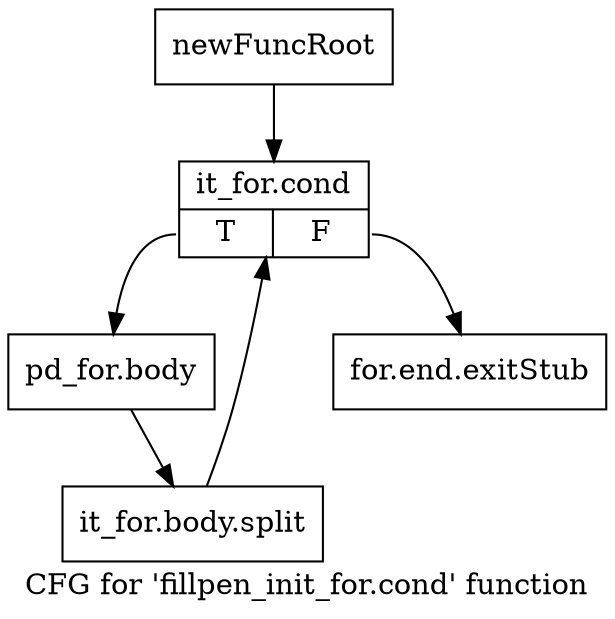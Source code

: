 digraph "CFG for 'fillpen_init_for.cond' function" {
	label="CFG for 'fillpen_init_for.cond' function";

	Node0x11e8950 [shape=record,label="{newFuncRoot}"];
	Node0x11e8950 -> Node0x11e89f0;
	Node0x11e89a0 [shape=record,label="{for.end.exitStub}"];
	Node0x11e89f0 [shape=record,label="{it_for.cond|{<s0>T|<s1>F}}"];
	Node0x11e89f0:s0 -> Node0x11e92f0;
	Node0x11e89f0:s1 -> Node0x11e89a0;
	Node0x11e92f0 [shape=record,label="{pd_for.body}"];
	Node0x11e92f0 -> Node0x15a09d0;
	Node0x15a09d0 [shape=record,label="{it_for.body.split}"];
	Node0x15a09d0 -> Node0x11e89f0;
}
